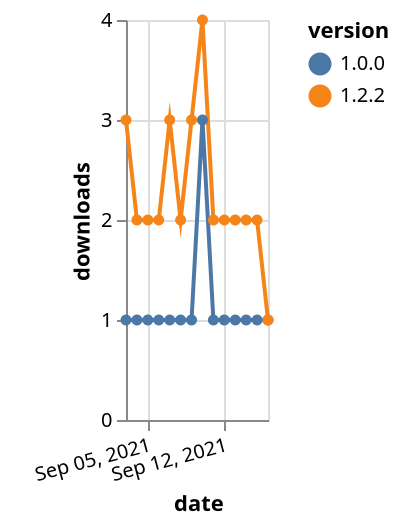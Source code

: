 {"$schema": "https://vega.github.io/schema/vega-lite/v5.json", "description": "A simple bar chart with embedded data.", "data": {"values": [{"date": "2021-09-03", "total": 174, "delta": 1, "version": "1.0.0"}, {"date": "2021-09-04", "total": 175, "delta": 1, "version": "1.0.0"}, {"date": "2021-09-05", "total": 176, "delta": 1, "version": "1.0.0"}, {"date": "2021-09-06", "total": 177, "delta": 1, "version": "1.0.0"}, {"date": "2021-09-07", "total": 178, "delta": 1, "version": "1.0.0"}, {"date": "2021-09-08", "total": 179, "delta": 1, "version": "1.0.0"}, {"date": "2021-09-09", "total": 180, "delta": 1, "version": "1.0.0"}, {"date": "2021-09-10", "total": 183, "delta": 3, "version": "1.0.0"}, {"date": "2021-09-11", "total": 184, "delta": 1, "version": "1.0.0"}, {"date": "2021-09-12", "total": 185, "delta": 1, "version": "1.0.0"}, {"date": "2021-09-13", "total": 186, "delta": 1, "version": "1.0.0"}, {"date": "2021-09-14", "total": 187, "delta": 1, "version": "1.0.0"}, {"date": "2021-09-15", "total": 188, "delta": 1, "version": "1.0.0"}, {"date": "2021-09-16", "total": 189, "delta": 1, "version": "1.0.0"}, {"date": "2021-09-03", "total": 231, "delta": 3, "version": "1.2.2"}, {"date": "2021-09-04", "total": 233, "delta": 2, "version": "1.2.2"}, {"date": "2021-09-05", "total": 235, "delta": 2, "version": "1.2.2"}, {"date": "2021-09-06", "total": 237, "delta": 2, "version": "1.2.2"}, {"date": "2021-09-07", "total": 240, "delta": 3, "version": "1.2.2"}, {"date": "2021-09-08", "total": 242, "delta": 2, "version": "1.2.2"}, {"date": "2021-09-09", "total": 245, "delta": 3, "version": "1.2.2"}, {"date": "2021-09-10", "total": 249, "delta": 4, "version": "1.2.2"}, {"date": "2021-09-11", "total": 251, "delta": 2, "version": "1.2.2"}, {"date": "2021-09-12", "total": 253, "delta": 2, "version": "1.2.2"}, {"date": "2021-09-13", "total": 255, "delta": 2, "version": "1.2.2"}, {"date": "2021-09-14", "total": 257, "delta": 2, "version": "1.2.2"}, {"date": "2021-09-15", "total": 259, "delta": 2, "version": "1.2.2"}, {"date": "2021-09-16", "total": 260, "delta": 1, "version": "1.2.2"}]}, "width": "container", "mark": {"type": "line", "point": {"filled": true}}, "encoding": {"x": {"field": "date", "type": "temporal", "timeUnit": "yearmonthdate", "title": "date", "axis": {"labelAngle": -15}}, "y": {"field": "delta", "type": "quantitative", "title": "downloads"}, "color": {"field": "version", "type": "nominal"}, "tooltip": {"field": "delta"}}}